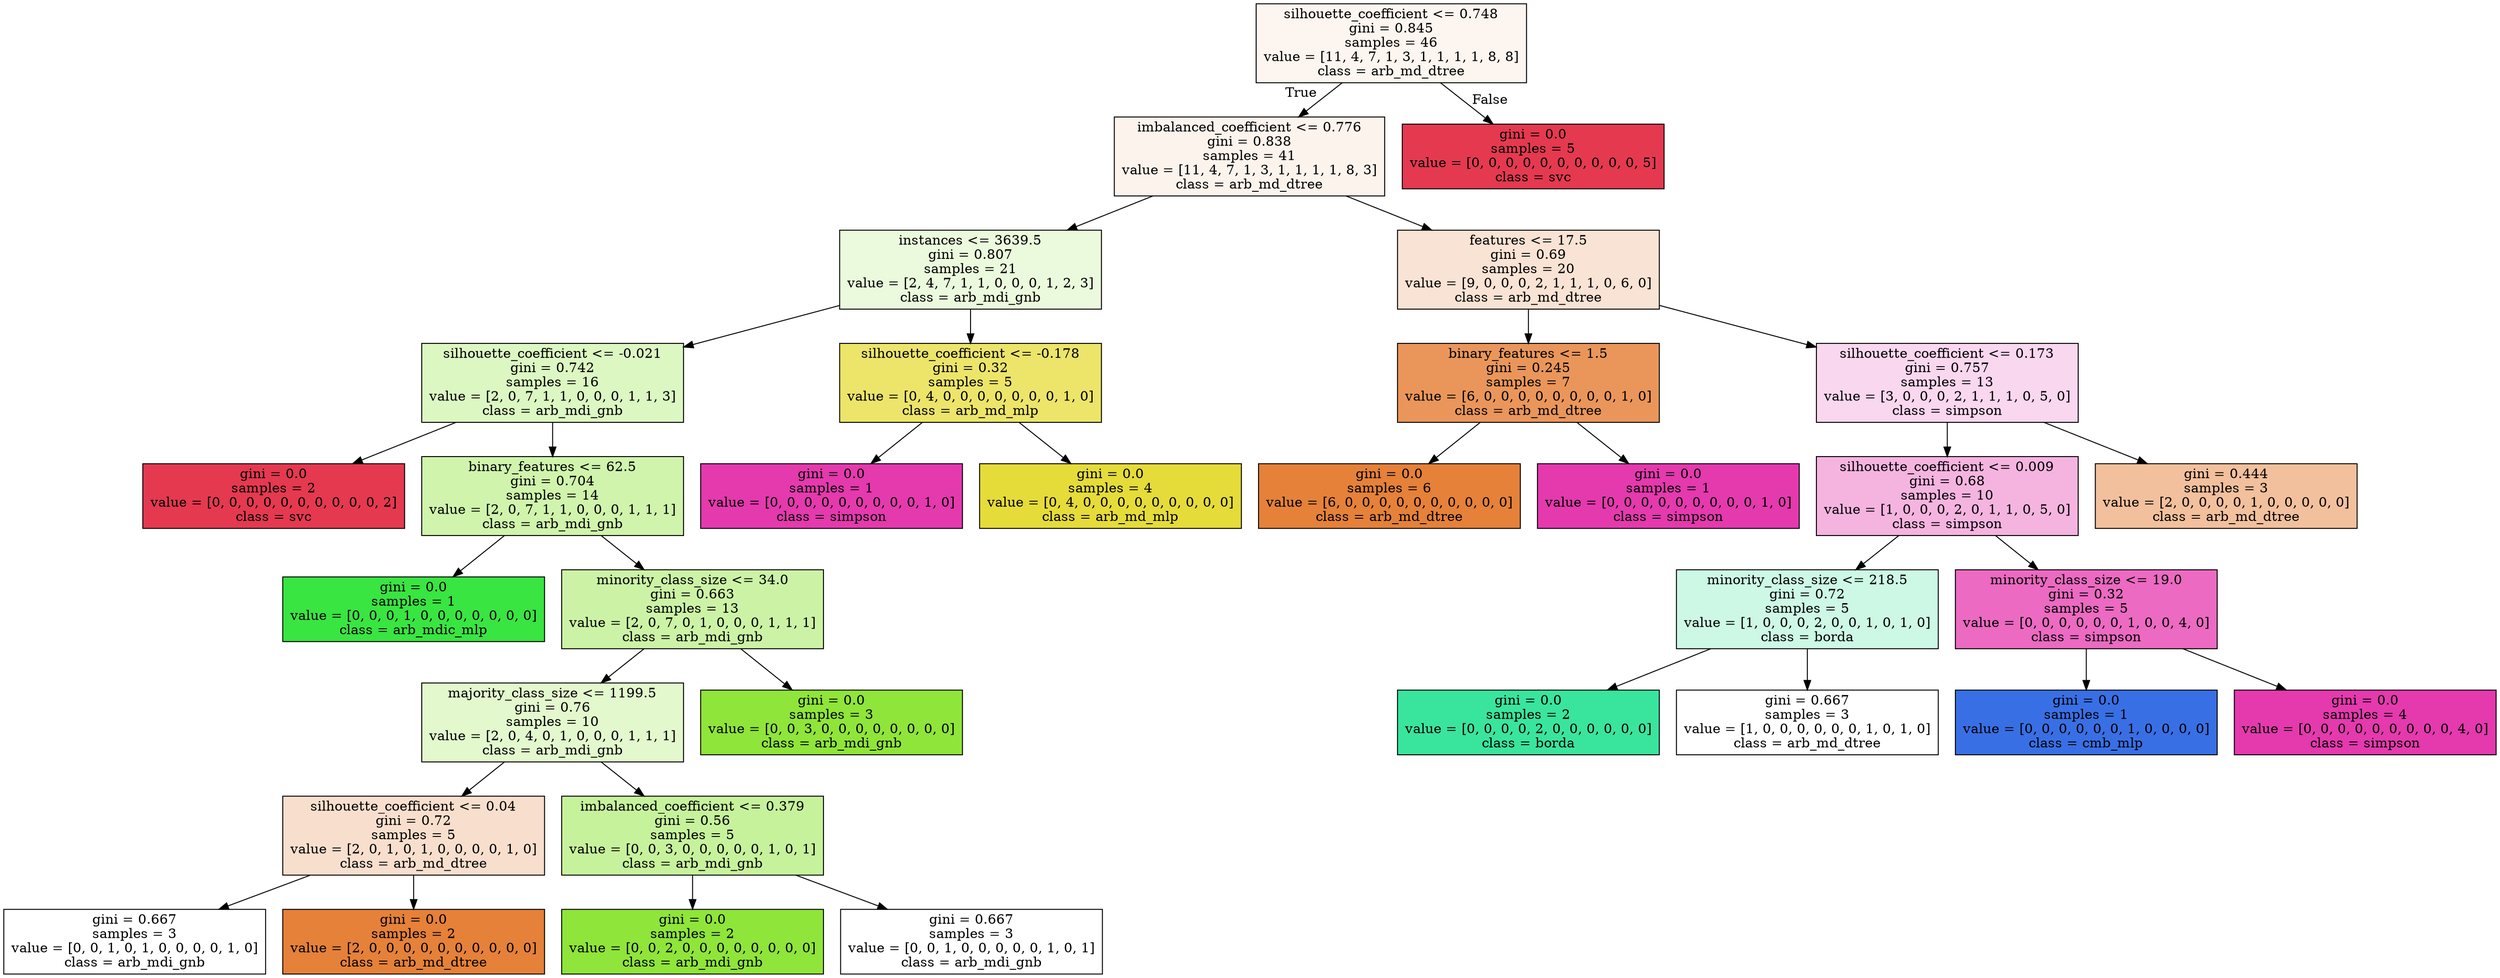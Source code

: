 digraph Tree {
node [shape=box, style="filled", color="black"] ;
0 [label="silhouette_coefficient <= 0.748\ngini = 0.845\nsamples = 46\nvalue = [11, 4, 7, 1, 3, 1, 1, 1, 1, 8, 8]\nclass = arb_md_dtree", fillcolor="#e5813914"] ;
1 [label="imbalanced_coefficient <= 0.776\ngini = 0.838\nsamples = 41\nvalue = [11, 4, 7, 1, 3, 1, 1, 1, 1, 8, 3]\nclass = arb_md_dtree", fillcolor="#e5813917"] ;
0 -> 1 [labeldistance=2.5, labelangle=45, headlabel="True"] ;
2 [label="instances <= 3639.5\ngini = 0.807\nsamples = 21\nvalue = [2, 4, 7, 1, 1, 0, 0, 0, 1, 2, 3]\nclass = arb_mdi_gnb", fillcolor="#8fe5392d"] ;
1 -> 2 ;
3 [label="silhouette_coefficient <= -0.021\ngini = 0.742\nsamples = 16\nvalue = [2, 0, 7, 1, 1, 0, 0, 0, 1, 1, 3]\nclass = arb_mdi_gnb", fillcolor="#8fe5394e"] ;
2 -> 3 ;
4 [label="gini = 0.0\nsamples = 2\nvalue = [0, 0, 0, 0, 0, 0, 0, 0, 0, 0, 2]\nclass = svc", fillcolor="#e53950ff"] ;
3 -> 4 ;
5 [label="binary_features <= 62.5\ngini = 0.704\nsamples = 14\nvalue = [2, 0, 7, 1, 1, 0, 0, 0, 1, 1, 1]\nclass = arb_mdi_gnb", fillcolor="#8fe5396a"] ;
3 -> 5 ;
6 [label="gini = 0.0\nsamples = 1\nvalue = [0, 0, 0, 1, 0, 0, 0, 0, 0, 0, 0]\nclass = arb_mdic_mlp", fillcolor="#39e541ff"] ;
5 -> 6 ;
7 [label="minority_class_size <= 34.0\ngini = 0.663\nsamples = 13\nvalue = [2, 0, 7, 0, 1, 0, 0, 0, 1, 1, 1]\nclass = arb_mdi_gnb", fillcolor="#8fe53974"] ;
5 -> 7 ;
8 [label="majority_class_size <= 1199.5\ngini = 0.76\nsamples = 10\nvalue = [2, 0, 4, 0, 1, 0, 0, 0, 1, 1, 1]\nclass = arb_mdi_gnb", fillcolor="#8fe53940"] ;
7 -> 8 ;
9 [label="silhouette_coefficient <= 0.04\ngini = 0.72\nsamples = 5\nvalue = [2, 0, 1, 0, 1, 0, 0, 0, 0, 1, 0]\nclass = arb_md_dtree", fillcolor="#e5813940"] ;
8 -> 9 ;
10 [label="gini = 0.667\nsamples = 3\nvalue = [0, 0, 1, 0, 1, 0, 0, 0, 0, 1, 0]\nclass = arb_mdi_gnb", fillcolor="#8fe53900"] ;
9 -> 10 ;
11 [label="gini = 0.0\nsamples = 2\nvalue = [2, 0, 0, 0, 0, 0, 0, 0, 0, 0, 0]\nclass = arb_md_dtree", fillcolor="#e58139ff"] ;
9 -> 11 ;
12 [label="imbalanced_coefficient <= 0.379\ngini = 0.56\nsamples = 5\nvalue = [0, 0, 3, 0, 0, 0, 0, 0, 1, 0, 1]\nclass = arb_mdi_gnb", fillcolor="#8fe5397f"] ;
8 -> 12 ;
13 [label="gini = 0.0\nsamples = 2\nvalue = [0, 0, 2, 0, 0, 0, 0, 0, 0, 0, 0]\nclass = arb_mdi_gnb", fillcolor="#8fe539ff"] ;
12 -> 13 ;
14 [label="gini = 0.667\nsamples = 3\nvalue = [0, 0, 1, 0, 0, 0, 0, 0, 1, 0, 1]\nclass = arb_mdi_gnb", fillcolor="#8fe53900"] ;
12 -> 14 ;
15 [label="gini = 0.0\nsamples = 3\nvalue = [0, 0, 3, 0, 0, 0, 0, 0, 0, 0, 0]\nclass = arb_mdi_gnb", fillcolor="#8fe539ff"] ;
7 -> 15 ;
16 [label="silhouette_coefficient <= -0.178\ngini = 0.32\nsamples = 5\nvalue = [0, 4, 0, 0, 0, 0, 0, 0, 0, 1, 0]\nclass = arb_md_mlp", fillcolor="#e5dc39bf"] ;
2 -> 16 ;
17 [label="gini = 0.0\nsamples = 1\nvalue = [0, 0, 0, 0, 0, 0, 0, 0, 0, 1, 0]\nclass = simpson", fillcolor="#e539aeff"] ;
16 -> 17 ;
18 [label="gini = 0.0\nsamples = 4\nvalue = [0, 4, 0, 0, 0, 0, 0, 0, 0, 0, 0]\nclass = arb_md_mlp", fillcolor="#e5dc39ff"] ;
16 -> 18 ;
19 [label="features <= 17.5\ngini = 0.69\nsamples = 20\nvalue = [9, 0, 0, 0, 2, 1, 1, 1, 0, 6, 0]\nclass = arb_md_dtree", fillcolor="#e5813937"] ;
1 -> 19 ;
20 [label="binary_features <= 1.5\ngini = 0.245\nsamples = 7\nvalue = [6, 0, 0, 0, 0, 0, 0, 0, 0, 1, 0]\nclass = arb_md_dtree", fillcolor="#e58139d4"] ;
19 -> 20 ;
21 [label="gini = 0.0\nsamples = 6\nvalue = [6, 0, 0, 0, 0, 0, 0, 0, 0, 0, 0]\nclass = arb_md_dtree", fillcolor="#e58139ff"] ;
20 -> 21 ;
22 [label="gini = 0.0\nsamples = 1\nvalue = [0, 0, 0, 0, 0, 0, 0, 0, 0, 1, 0]\nclass = simpson", fillcolor="#e539aeff"] ;
20 -> 22 ;
23 [label="silhouette_coefficient <= 0.173\ngini = 0.757\nsamples = 13\nvalue = [3, 0, 0, 0, 2, 1, 1, 1, 0, 5, 0]\nclass = simpson", fillcolor="#e539ae33"] ;
19 -> 23 ;
24 [label="silhouette_coefficient <= 0.009\ngini = 0.68\nsamples = 10\nvalue = [1, 0, 0, 0, 2, 0, 1, 1, 0, 5, 0]\nclass = simpson", fillcolor="#e539ae60"] ;
23 -> 24 ;
25 [label="minority_class_size <= 218.5\ngini = 0.72\nsamples = 5\nvalue = [1, 0, 0, 0, 2, 0, 0, 1, 0, 1, 0]\nclass = borda", fillcolor="#39e59d40"] ;
24 -> 25 ;
26 [label="gini = 0.0\nsamples = 2\nvalue = [0, 0, 0, 0, 2, 0, 0, 0, 0, 0, 0]\nclass = borda", fillcolor="#39e59dff"] ;
25 -> 26 ;
27 [label="gini = 0.667\nsamples = 3\nvalue = [1, 0, 0, 0, 0, 0, 0, 1, 0, 1, 0]\nclass = arb_md_dtree", fillcolor="#e5813900"] ;
25 -> 27 ;
28 [label="minority_class_size <= 19.0\ngini = 0.32\nsamples = 5\nvalue = [0, 0, 0, 0, 0, 0, 1, 0, 0, 4, 0]\nclass = simpson", fillcolor="#e539aebf"] ;
24 -> 28 ;
29 [label="gini = 0.0\nsamples = 1\nvalue = [0, 0, 0, 0, 0, 0, 1, 0, 0, 0, 0]\nclass = cmb_mlp", fillcolor="#396fe5ff"] ;
28 -> 29 ;
30 [label="gini = 0.0\nsamples = 4\nvalue = [0, 0, 0, 0, 0, 0, 0, 0, 0, 4, 0]\nclass = simpson", fillcolor="#e539aeff"] ;
28 -> 30 ;
31 [label="gini = 0.444\nsamples = 3\nvalue = [2, 0, 0, 0, 0, 1, 0, 0, 0, 0, 0]\nclass = arb_md_dtree", fillcolor="#e581397f"] ;
23 -> 31 ;
32 [label="gini = 0.0\nsamples = 5\nvalue = [0, 0, 0, 0, 0, 0, 0, 0, 0, 0, 5]\nclass = svc", fillcolor="#e53950ff"] ;
0 -> 32 [labeldistance=2.5, labelangle=-45, headlabel="False"] ;
}
